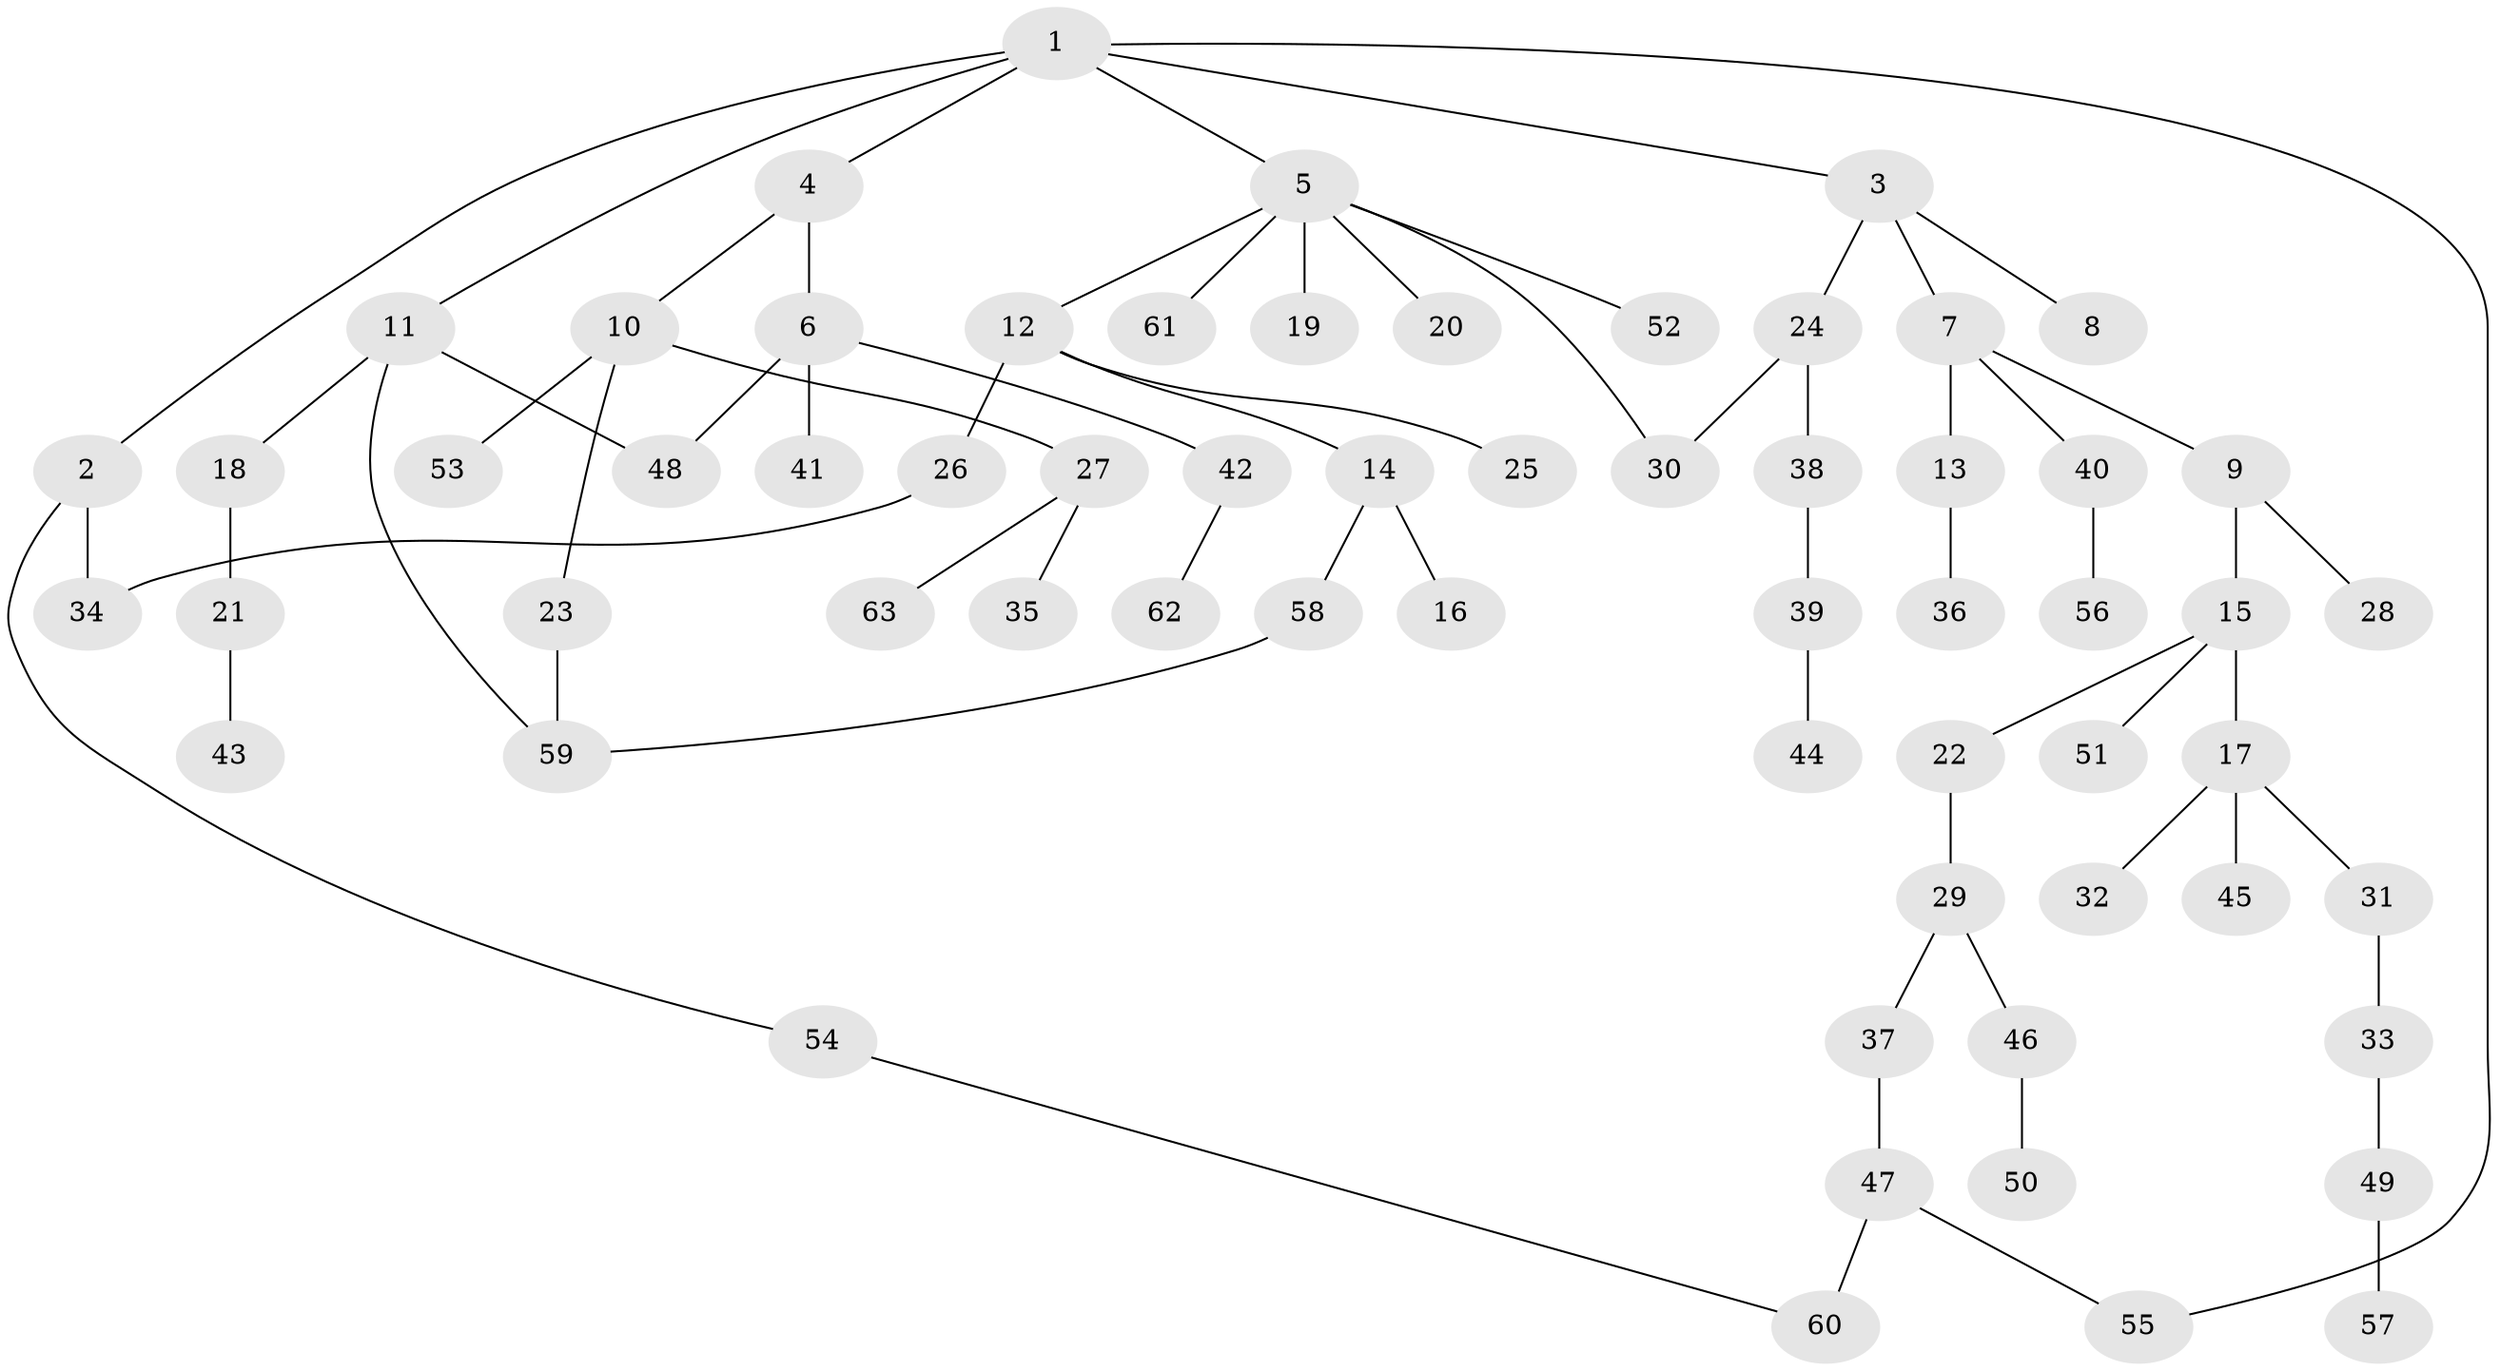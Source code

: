 // original degree distribution, {6: 0.009615384615384616, 4: 0.08653846153846154, 3: 0.125, 8: 0.009615384615384616, 5: 0.038461538461538464, 2: 0.33653846153846156, 1: 0.3942307692307692}
// Generated by graph-tools (version 1.1) at 2025/48/03/04/25 22:48:53]
// undirected, 63 vertices, 69 edges
graph export_dot {
  node [color=gray90,style=filled];
  1;
  2;
  3;
  4;
  5;
  6;
  7;
  8;
  9;
  10;
  11;
  12;
  13;
  14;
  15;
  16;
  17;
  18;
  19;
  20;
  21;
  22;
  23;
  24;
  25;
  26;
  27;
  28;
  29;
  30;
  31;
  32;
  33;
  34;
  35;
  36;
  37;
  38;
  39;
  40;
  41;
  42;
  43;
  44;
  45;
  46;
  47;
  48;
  49;
  50;
  51;
  52;
  53;
  54;
  55;
  56;
  57;
  58;
  59;
  60;
  61;
  62;
  63;
  1 -- 2 [weight=1.0];
  1 -- 3 [weight=1.0];
  1 -- 4 [weight=1.0];
  1 -- 5 [weight=1.0];
  1 -- 11 [weight=1.0];
  1 -- 55 [weight=1.0];
  2 -- 34 [weight=1.0];
  2 -- 54 [weight=1.0];
  3 -- 7 [weight=1.0];
  3 -- 8 [weight=1.0];
  3 -- 24 [weight=1.0];
  4 -- 6 [weight=1.0];
  4 -- 10 [weight=1.0];
  5 -- 12 [weight=1.0];
  5 -- 19 [weight=1.0];
  5 -- 20 [weight=1.0];
  5 -- 30 [weight=1.0];
  5 -- 52 [weight=1.0];
  5 -- 61 [weight=1.0];
  6 -- 41 [weight=1.0];
  6 -- 42 [weight=1.0];
  6 -- 48 [weight=1.0];
  7 -- 9 [weight=1.0];
  7 -- 13 [weight=1.0];
  7 -- 40 [weight=1.0];
  9 -- 15 [weight=1.0];
  9 -- 28 [weight=1.0];
  10 -- 23 [weight=1.0];
  10 -- 27 [weight=1.0];
  10 -- 53 [weight=1.0];
  11 -- 18 [weight=1.0];
  11 -- 48 [weight=1.0];
  11 -- 59 [weight=1.0];
  12 -- 14 [weight=1.0];
  12 -- 25 [weight=1.0];
  12 -- 26 [weight=1.0];
  13 -- 36 [weight=1.0];
  14 -- 16 [weight=3.0];
  14 -- 58 [weight=1.0];
  15 -- 17 [weight=1.0];
  15 -- 22 [weight=1.0];
  15 -- 51 [weight=1.0];
  17 -- 31 [weight=1.0];
  17 -- 32 [weight=1.0];
  17 -- 45 [weight=1.0];
  18 -- 21 [weight=1.0];
  21 -- 43 [weight=1.0];
  22 -- 29 [weight=1.0];
  23 -- 59 [weight=1.0];
  24 -- 30 [weight=1.0];
  24 -- 38 [weight=1.0];
  26 -- 34 [weight=1.0];
  27 -- 35 [weight=1.0];
  27 -- 63 [weight=1.0];
  29 -- 37 [weight=1.0];
  29 -- 46 [weight=1.0];
  31 -- 33 [weight=1.0];
  33 -- 49 [weight=1.0];
  37 -- 47 [weight=1.0];
  38 -- 39 [weight=1.0];
  39 -- 44 [weight=1.0];
  40 -- 56 [weight=2.0];
  42 -- 62 [weight=1.0];
  46 -- 50 [weight=1.0];
  47 -- 55 [weight=1.0];
  47 -- 60 [weight=1.0];
  49 -- 57 [weight=1.0];
  54 -- 60 [weight=1.0];
  58 -- 59 [weight=1.0];
}
